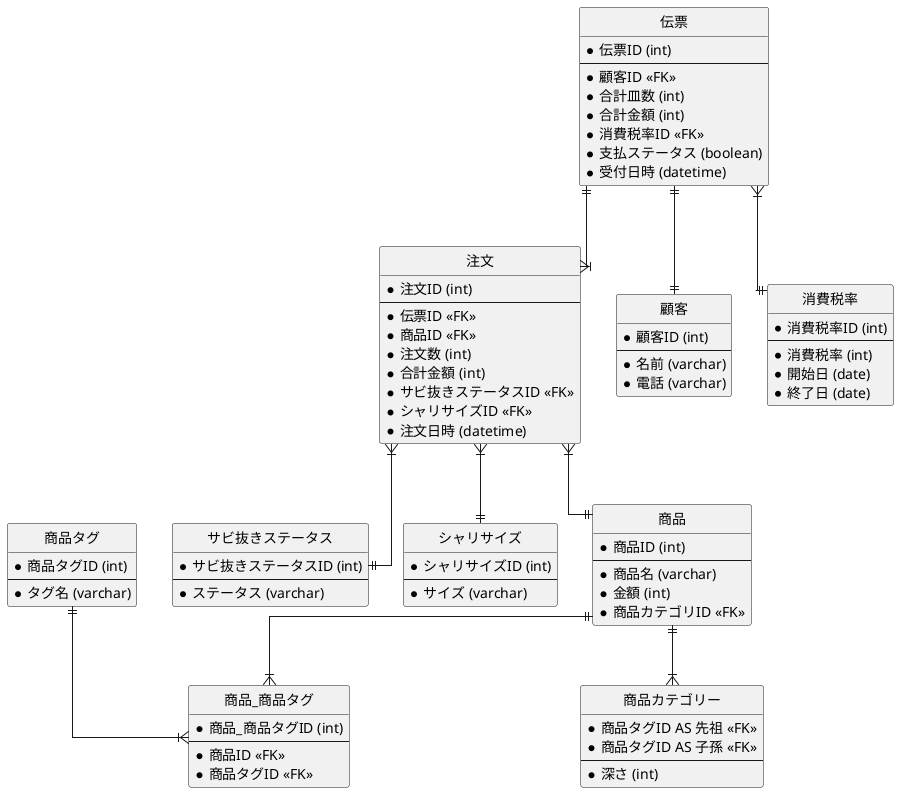 @startuml refactor-pair-review-1

' hide the spot
hide circle
' avoid problems with angled crows feet
skinparam linetype ortho

entity 注文 {
  *注文ID (int)
  --
  *伝票ID <<FK>>
  *商品ID <<FK>>
  *注文数 (int)
  *合計金額 (int)
  *サビ抜きステータスID <<FK>>
  *シャリサイズID <<FK>>
  *注文日時 (datetime)
}

entity サビ抜きステータス {
  *サビ抜きステータスID (int)
  --
  *ステータス (varchar)
}


entity シャリサイズ {
  *シャリサイズID (int)
  --
  *サイズ (varchar)
}

entity 顧客 {
  *顧客ID (int)
  --
  *名前 (varchar)
  *電話 (varchar)
}

entity 商品 {
  *商品ID (int)
  --
  *商品名 (varchar)
  *金額 (int)
  *商品カテゴリID <<FK>>
}

entity 商品_商品タグ {
  *商品_商品タグID (int)
  --
  *商品ID <<FK>>
  *商品タグID <<FK>>
}

entity 商品タグ {
  *商品タグID (int)
  --
  *タグ名 (varchar)
}

entity 商品カテゴリー {
  *商品タグID AS 先祖 <<FK>> 
  *商品タグID AS 子孫 <<FK>> 
  --
  *深さ (int)
}


entity 伝票 {
  *伝票ID (int)
  --
  *顧客ID <<FK>>
  *合計皿数 (int)
  *合計金額 (int)
  *消費税率ID <<FK>>
  *支払ステータス (boolean)
  *受付日時 (datetime)
}

entity 消費税率 {
  *消費税率ID (int)
  --
  *消費税率 (int)
  *開始日 (date)
  *終了日 (date)
}

商品タグ ||--|{ 商品_商品タグ
商品 ||--|{ 商品_商品タグ
商品 ||--|{ 商品カテゴリー
注文 }|--|| 商品
注文 }|--|| サビ抜きステータス
注文 }|--|| シャリサイズ
伝票 ||--|| 顧客
伝票 ||--|{ 注文
伝票 }|--|| 消費税率

@enduml
